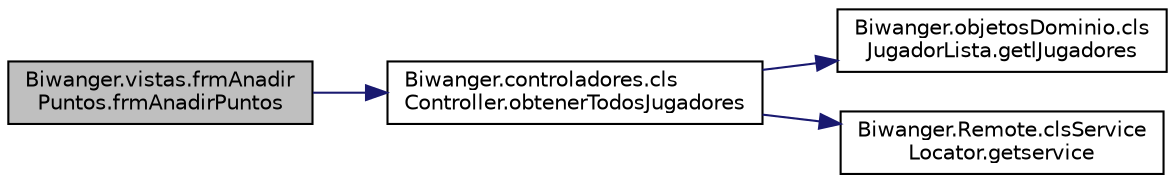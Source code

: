 digraph "Biwanger.vistas.frmAnadirPuntos.frmAnadirPuntos"
{
 // LATEX_PDF_SIZE
  edge [fontname="Helvetica",fontsize="10",labelfontname="Helvetica",labelfontsize="10"];
  node [fontname="Helvetica",fontsize="10",shape=record];
  rankdir="LR";
  Node1 [label="Biwanger.vistas.frmAnadir\lPuntos.frmAnadirPuntos",height=0.2,width=0.4,color="black", fillcolor="grey75", style="filled", fontcolor="black",tooltip=" "];
  Node1 -> Node2 [color="midnightblue",fontsize="10",style="solid",fontname="Helvetica"];
  Node2 [label="Biwanger.controladores.cls\lController.obtenerTodosJugadores",height=0.2,width=0.4,color="black", fillcolor="white", style="filled",URL="$class_biwanger_1_1controladores_1_1cls_controller.html#a30a3138f909290cba69bf3b3c689f893",tooltip=" "];
  Node2 -> Node3 [color="midnightblue",fontsize="10",style="solid",fontname="Helvetica"];
  Node3 [label="Biwanger.objetosDominio.cls\lJugadorLista.getlJugadores",height=0.2,width=0.4,color="black", fillcolor="white", style="filled",URL="$class_biwanger_1_1objetos_dominio_1_1cls_jugador_lista.html#a186bef2cf28c954cc1dfe6c20fa6b35d",tooltip=" "];
  Node2 -> Node4 [color="midnightblue",fontsize="10",style="solid",fontname="Helvetica"];
  Node4 [label="Biwanger.Remote.clsService\lLocator.getservice",height=0.2,width=0.4,color="black", fillcolor="white", style="filled",URL="$class_biwanger_1_1_remote_1_1cls_service_locator.html#ab5887258804ee4871414885b9482a13b",tooltip=" "];
}
